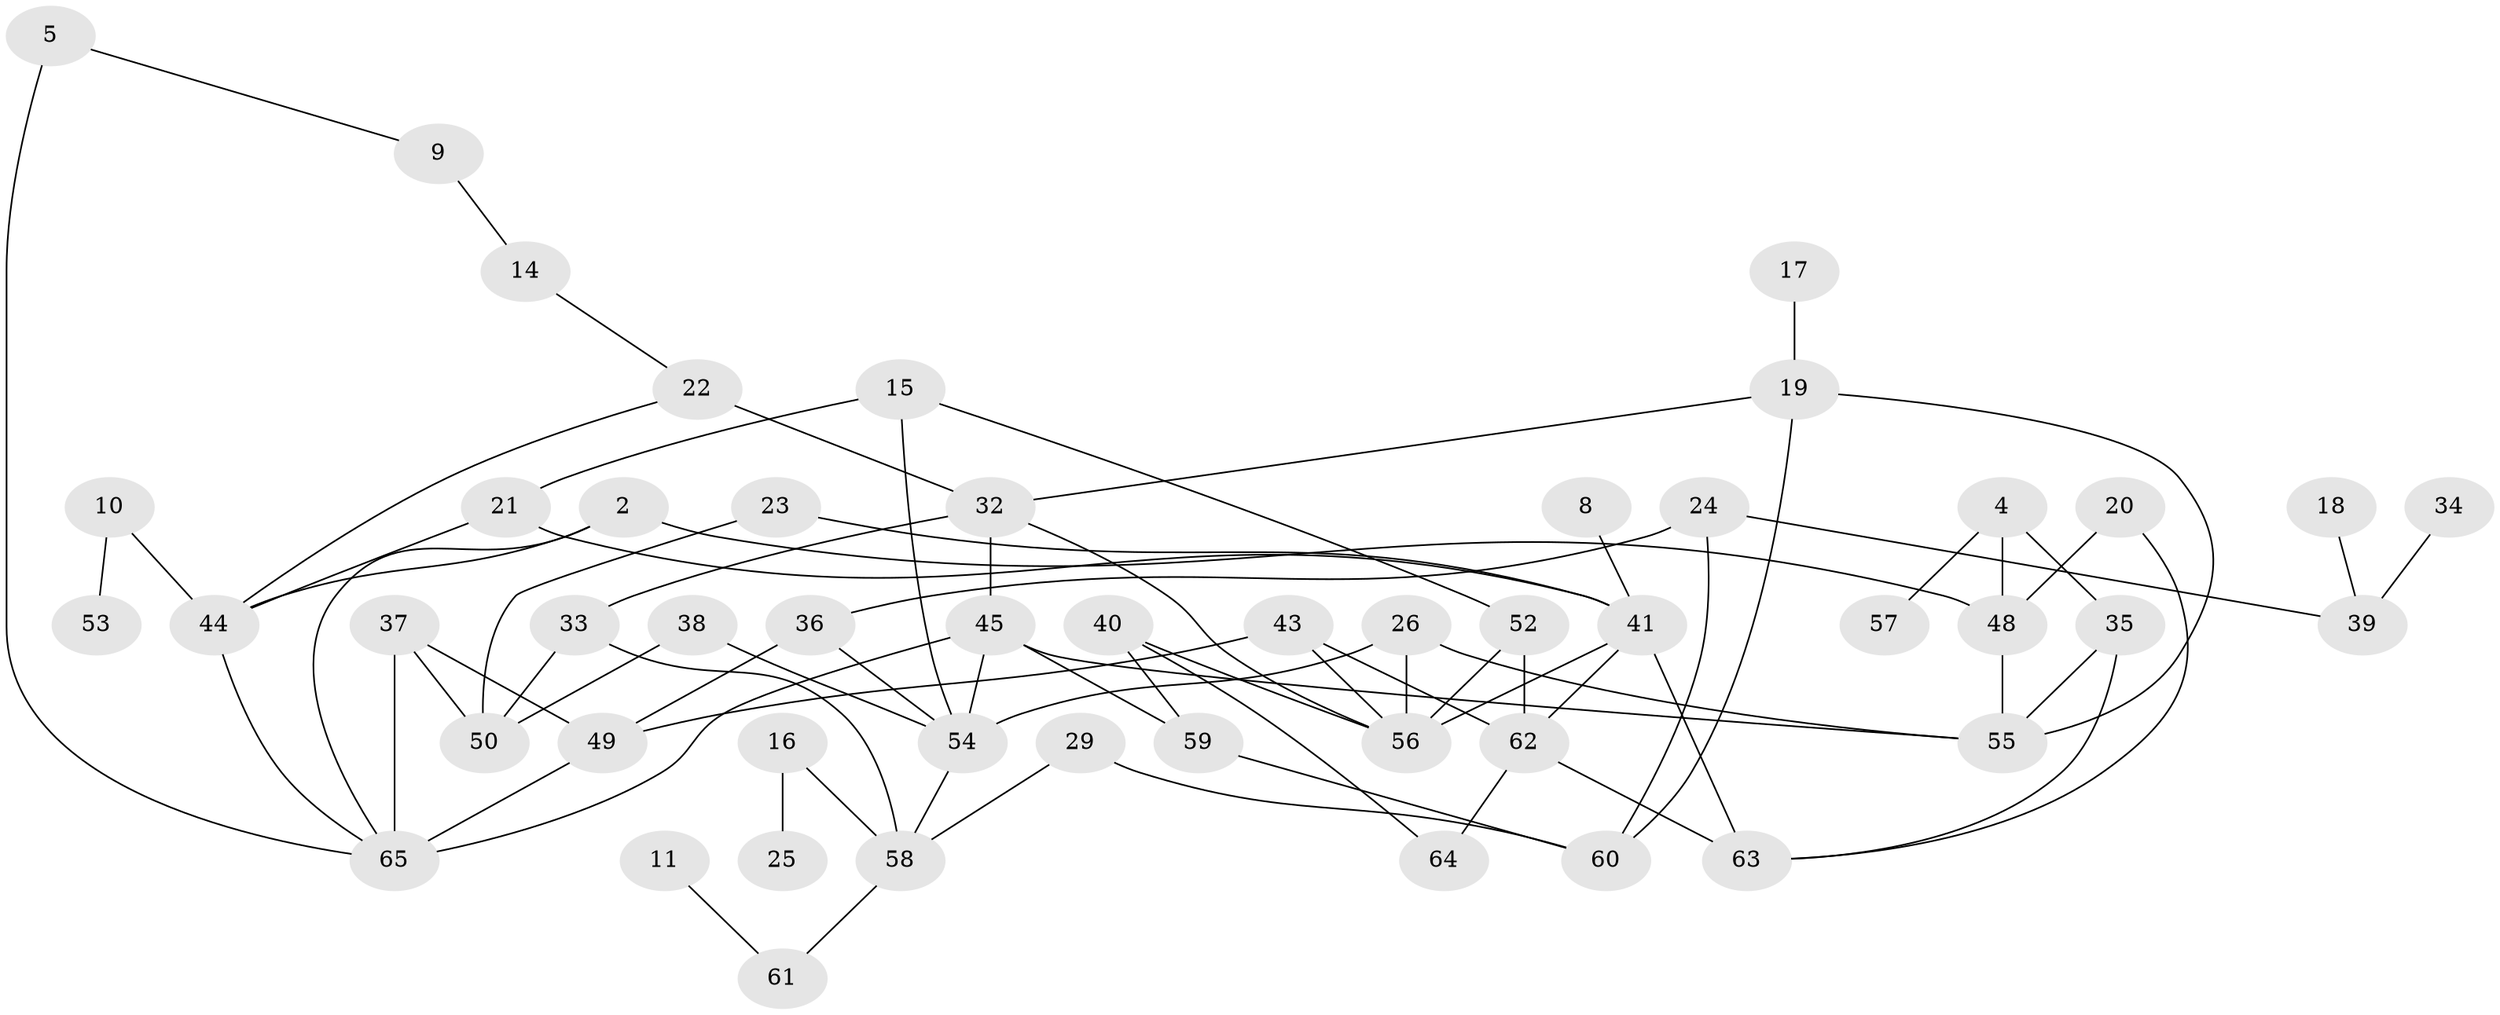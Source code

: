 // original degree distribution, {2: 0.3333333333333333, 1: 0.20155038759689922, 0: 0.09302325581395349, 4: 0.08527131782945736, 3: 0.1937984496124031, 5: 0.06976744186046512, 6: 0.023255813953488372}
// Generated by graph-tools (version 1.1) at 2025/00/03/09/25 03:00:49]
// undirected, 51 vertices, 78 edges
graph export_dot {
graph [start="1"]
  node [color=gray90,style=filled];
  2;
  4;
  5;
  8;
  9;
  10;
  11;
  14;
  15;
  16;
  17;
  18;
  19;
  20;
  21;
  22;
  23;
  24;
  25;
  26;
  29;
  32;
  33;
  34;
  35;
  36;
  37;
  38;
  39;
  40;
  41;
  43;
  44;
  45;
  48;
  49;
  50;
  52;
  53;
  54;
  55;
  56;
  57;
  58;
  59;
  60;
  61;
  62;
  63;
  64;
  65;
  2 -- 44 [weight=1.0];
  2 -- 48 [weight=1.0];
  2 -- 65 [weight=1.0];
  4 -- 35 [weight=1.0];
  4 -- 48 [weight=1.0];
  4 -- 57 [weight=1.0];
  5 -- 9 [weight=1.0];
  5 -- 65 [weight=1.0];
  8 -- 41 [weight=1.0];
  9 -- 14 [weight=1.0];
  10 -- 44 [weight=1.0];
  10 -- 53 [weight=1.0];
  11 -- 61 [weight=1.0];
  14 -- 22 [weight=1.0];
  15 -- 21 [weight=1.0];
  15 -- 52 [weight=1.0];
  15 -- 54 [weight=1.0];
  16 -- 25 [weight=1.0];
  16 -- 58 [weight=1.0];
  17 -- 19 [weight=1.0];
  18 -- 39 [weight=1.0];
  19 -- 32 [weight=1.0];
  19 -- 55 [weight=1.0];
  19 -- 60 [weight=1.0];
  20 -- 48 [weight=1.0];
  20 -- 63 [weight=1.0];
  21 -- 41 [weight=1.0];
  21 -- 44 [weight=1.0];
  22 -- 32 [weight=2.0];
  22 -- 44 [weight=1.0];
  23 -- 41 [weight=1.0];
  23 -- 50 [weight=1.0];
  24 -- 36 [weight=1.0];
  24 -- 39 [weight=1.0];
  24 -- 60 [weight=1.0];
  26 -- 54 [weight=1.0];
  26 -- 55 [weight=1.0];
  26 -- 56 [weight=2.0];
  29 -- 58 [weight=1.0];
  29 -- 60 [weight=1.0];
  32 -- 33 [weight=1.0];
  32 -- 45 [weight=1.0];
  32 -- 56 [weight=1.0];
  33 -- 50 [weight=1.0];
  33 -- 58 [weight=1.0];
  34 -- 39 [weight=1.0];
  35 -- 55 [weight=1.0];
  35 -- 63 [weight=1.0];
  36 -- 49 [weight=1.0];
  36 -- 54 [weight=1.0];
  37 -- 49 [weight=1.0];
  37 -- 50 [weight=1.0];
  37 -- 65 [weight=1.0];
  38 -- 50 [weight=1.0];
  38 -- 54 [weight=1.0];
  40 -- 56 [weight=1.0];
  40 -- 59 [weight=1.0];
  40 -- 64 [weight=1.0];
  41 -- 56 [weight=1.0];
  41 -- 62 [weight=1.0];
  41 -- 63 [weight=1.0];
  43 -- 49 [weight=1.0];
  43 -- 56 [weight=1.0];
  43 -- 62 [weight=1.0];
  44 -- 65 [weight=1.0];
  45 -- 54 [weight=1.0];
  45 -- 55 [weight=1.0];
  45 -- 59 [weight=1.0];
  45 -- 65 [weight=2.0];
  48 -- 55 [weight=1.0];
  49 -- 65 [weight=1.0];
  52 -- 56 [weight=1.0];
  52 -- 62 [weight=1.0];
  54 -- 58 [weight=1.0];
  58 -- 61 [weight=1.0];
  59 -- 60 [weight=1.0];
  62 -- 63 [weight=1.0];
  62 -- 64 [weight=1.0];
}

